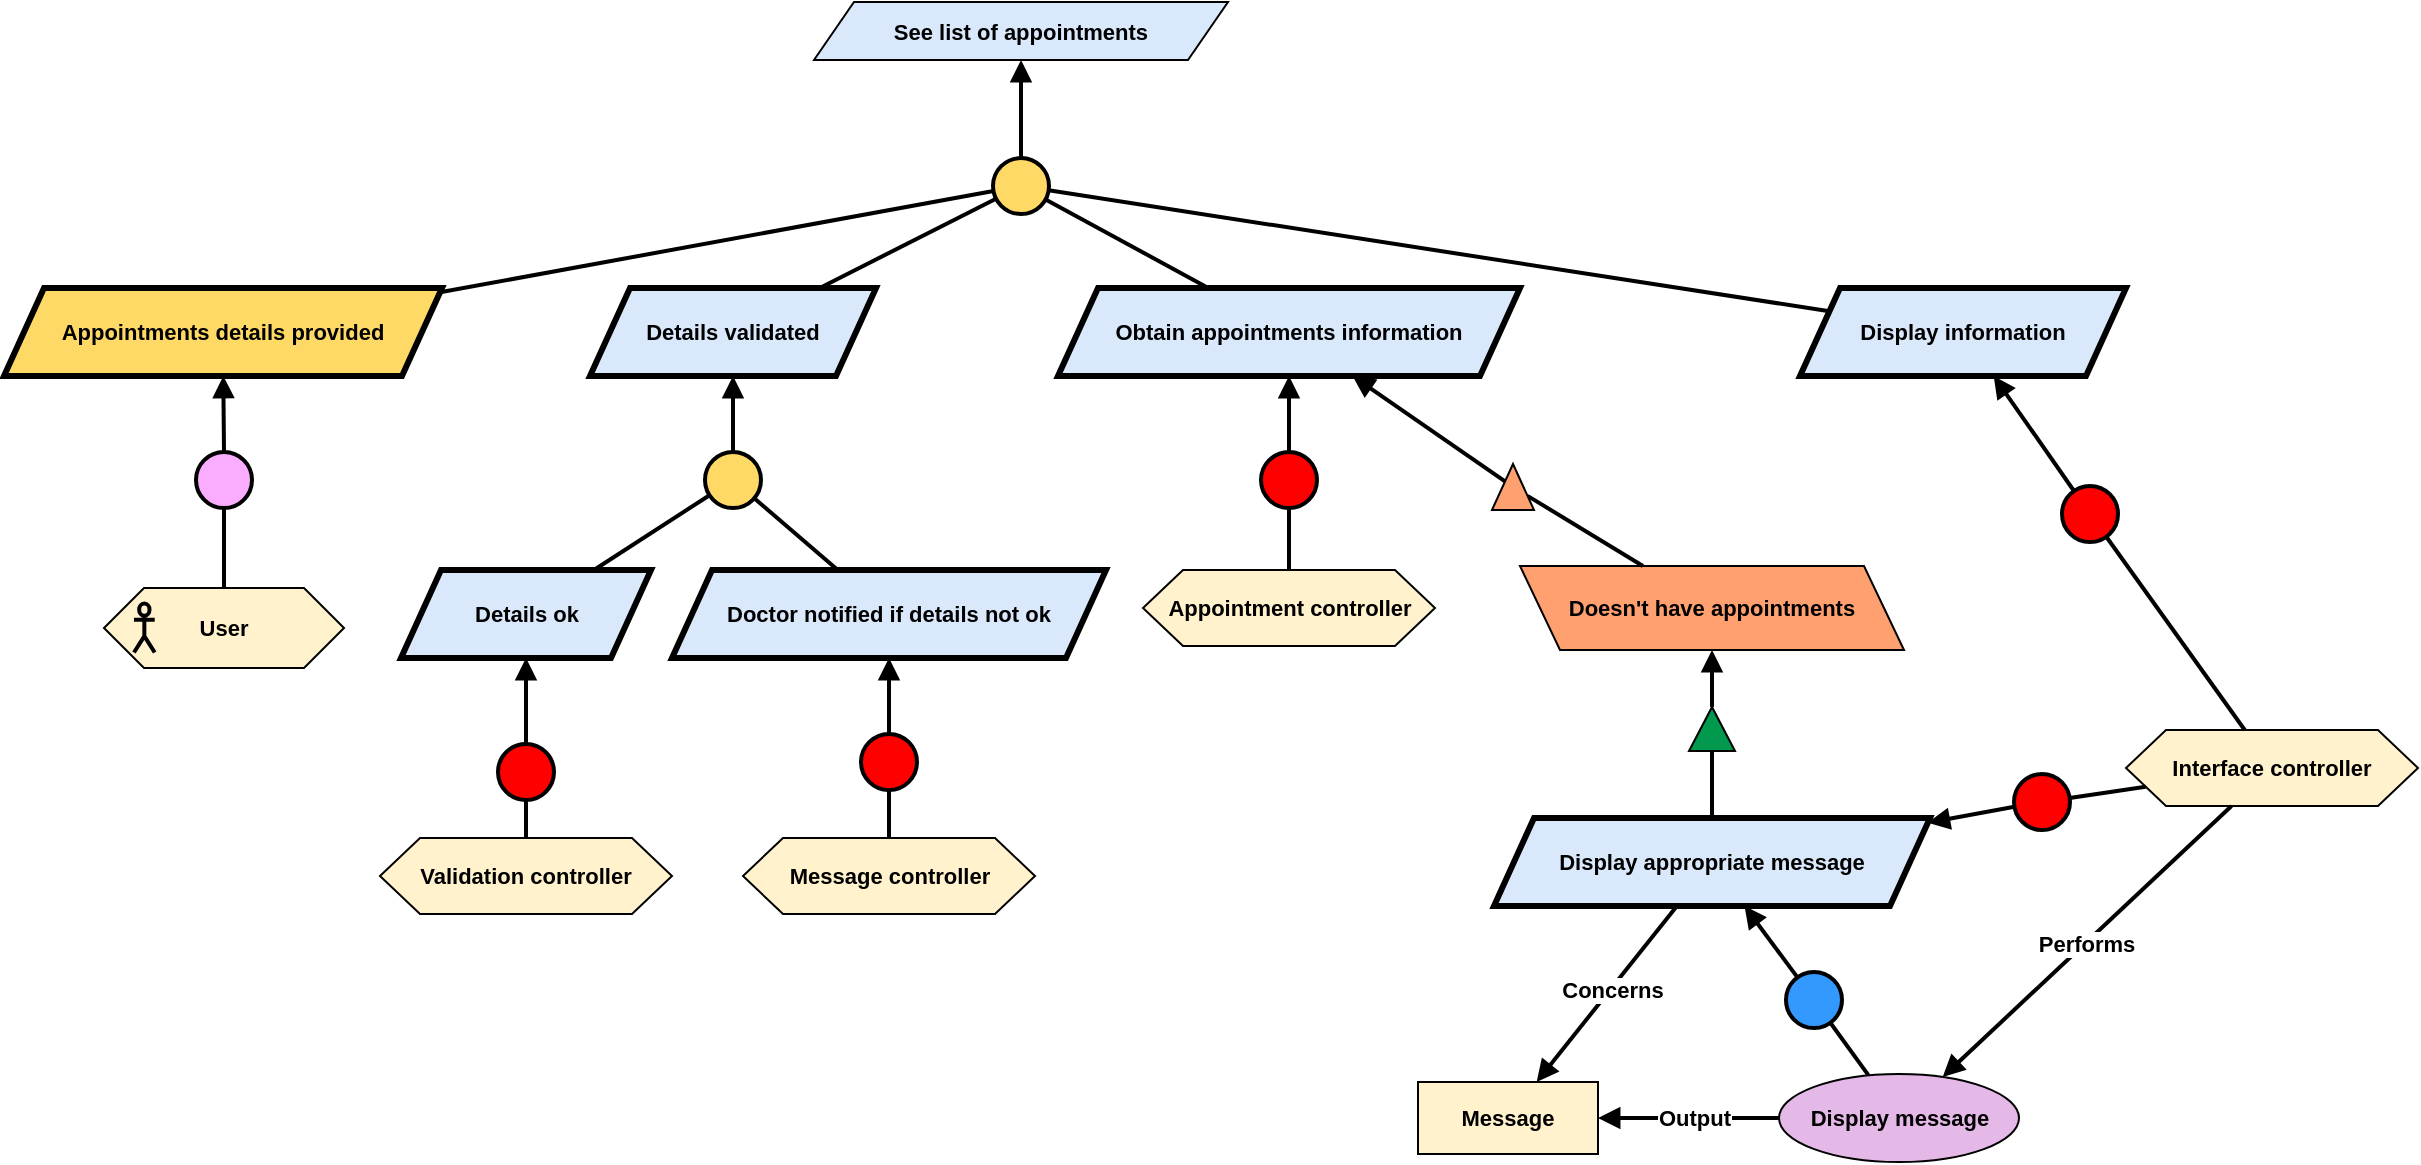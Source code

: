<mxfile version="24.4.4" type="github">
  <diagram name="Page-1" id="GOq0J2rVROoGMqk2-0tV">
    <mxGraphModel dx="3990" dy="365" grid="0" gridSize="10" guides="1" tooltips="1" connect="1" arrows="1" fold="1" page="0" pageScale="1" pageWidth="827" pageHeight="1169" math="0" shadow="0">
      <root>
        <mxCell id="0" />
        <mxCell id="1" parent="0" />
        <mxCell id="a9L5b0YJBNE10wTY4Ymj-1" value="&lt;b&gt;See list of appointments&lt;/b&gt;" style="shape=parallelogram;perimeter=parallelogramPerimeter;whiteSpace=wrap;html=1;fixedSize=1;fillColor=#dae8fc;strokeColor=#000000;fontFamily=Helvetica;fontSize=11;fontColor=default;labelBackgroundColor=none;" parent="1" vertex="1">
          <mxGeometry x="-1683" y="504" width="207" height="29" as="geometry" />
        </mxCell>
        <mxCell id="a9L5b0YJBNE10wTY4Ymj-2" value="" style="ellipse;whiteSpace=wrap;html=1;aspect=fixed;fillColor=#FFD966;strokeWidth=2;" parent="1" vertex="1">
          <mxGeometry x="-1593.5" y="582" width="28" height="28" as="geometry" />
        </mxCell>
        <mxCell id="a9L5b0YJBNE10wTY4Ymj-3" value="" style="endArrow=block;html=1;rounded=0;endFill=1;strokeWidth=2;" parent="1" source="a9L5b0YJBNE10wTY4Ymj-2" target="a9L5b0YJBNE10wTY4Ymj-1" edge="1">
          <mxGeometry width="50" height="50" relative="1" as="geometry">
            <mxPoint x="-1503.815" y="668.972" as="sourcePoint" />
            <mxPoint x="-1691.998" y="556" as="targetPoint" />
          </mxGeometry>
        </mxCell>
        <mxCell id="a9L5b0YJBNE10wTY4Ymj-4" value="" style="endArrow=none;html=1;rounded=0;strokeWidth=2;" parent="1" source="a9L5b0YJBNE10wTY4Ymj-5" target="a9L5b0YJBNE10wTY4Ymj-2" edge="1">
          <mxGeometry width="50" height="50" relative="1" as="geometry">
            <mxPoint x="-1723" y="616" as="sourcePoint" />
            <mxPoint x="-1623.81" y="605" as="targetPoint" />
          </mxGeometry>
        </mxCell>
        <mxCell id="a9L5b0YJBNE10wTY4Ymj-5" value="&lt;b&gt;Appointments details provided&lt;/b&gt;" style="shape=parallelogram;perimeter=parallelogramPerimeter;whiteSpace=wrap;html=1;fixedSize=1;fillColor=#FFD966;strokeColor=#000000;strokeWidth=3;fontFamily=Helvetica;fontSize=11;fontColor=default;labelBackgroundColor=none;" parent="1" vertex="1">
          <mxGeometry x="-2088" y="647" width="219" height="44" as="geometry" />
        </mxCell>
        <mxCell id="a9L5b0YJBNE10wTY4Ymj-7" value="" style="endArrow=none;html=1;rounded=0;strokeWidth=2;" parent="1" source="a9L5b0YJBNE10wTY4Ymj-11" target="a9L5b0YJBNE10wTY4Ymj-2" edge="1">
          <mxGeometry width="50" height="50" relative="1" as="geometry">
            <mxPoint x="-1723.5" y="647" as="sourcePoint" />
            <mxPoint x="-1713" y="558" as="targetPoint" />
          </mxGeometry>
        </mxCell>
        <mxCell id="a9L5b0YJBNE10wTY4Ymj-11" value="&lt;b&gt;Details validated&lt;/b&gt;" style="shape=parallelogram;perimeter=parallelogramPerimeter;whiteSpace=wrap;html=1;fixedSize=1;fillColor=#dae8fc;strokeColor=#000000;strokeWidth=3;fontFamily=Helvetica;fontSize=11;fontColor=default;labelBackgroundColor=none;" parent="1" vertex="1">
          <mxGeometry x="-1795" y="647" width="143" height="44" as="geometry" />
        </mxCell>
        <mxCell id="a9L5b0YJBNE10wTY4Ymj-12" value="" style="ellipse;whiteSpace=wrap;html=1;aspect=fixed;fillColor=#FAADFF;strokeWidth=2;fontFamily=Helvetica;fontSize=11;fontColor=default;labelBackgroundColor=default;" parent="1" vertex="1">
          <mxGeometry x="-1992" y="729" width="28" height="28" as="geometry" />
        </mxCell>
        <mxCell id="a9L5b0YJBNE10wTY4Ymj-13" value="" style="endArrow=block;html=1;rounded=0;endFill=1;strokeWidth=2;strokeColor=default;align=center;verticalAlign=middle;fontFamily=Helvetica;fontSize=11;fontColor=default;labelBackgroundColor=default;" parent="1" source="a9L5b0YJBNE10wTY4Ymj-12" target="a9L5b0YJBNE10wTY4Ymj-5" edge="1">
          <mxGeometry width="50" height="50" relative="1" as="geometry">
            <mxPoint x="-2085.255" y="812.972" as="sourcePoint" />
            <mxPoint x="-1989.371" y="689.0" as="targetPoint" />
          </mxGeometry>
        </mxCell>
        <mxCell id="a9L5b0YJBNE10wTY4Ymj-14" value="" style="endArrow=none;html=1;rounded=0;strokeWidth=2;strokeColor=default;align=center;verticalAlign=middle;fontFamily=Helvetica;fontSize=11;fontColor=default;labelBackgroundColor=default;" parent="1" source="a9L5b0YJBNE10wTY4Ymj-16" target="a9L5b0YJBNE10wTY4Ymj-12" edge="1">
          <mxGeometry width="50" height="50" relative="1" as="geometry">
            <mxPoint x="-1928.606" y="853.5" as="sourcePoint" />
            <mxPoint x="-2043.25" y="809" as="targetPoint" />
            <Array as="points" />
          </mxGeometry>
        </mxCell>
        <mxCell id="a9L5b0YJBNE10wTY4Ymj-15" value="" style="group" parent="1" vertex="1" connectable="0">
          <mxGeometry x="-2038" y="797" width="120" height="40" as="geometry" />
        </mxCell>
        <mxCell id="a9L5b0YJBNE10wTY4Ymj-16" value="&lt;div&gt;&lt;b&gt;User&lt;/b&gt;&lt;/div&gt;" style="shape=hexagon;perimeter=hexagonPerimeter2;whiteSpace=wrap;html=1;fixedSize=1;fillColor=#FFF2CC;fontFamily=Helvetica;fontSize=11;fontColor=default;labelBackgroundColor=none;" parent="a9L5b0YJBNE10wTY4Ymj-15" vertex="1">
          <mxGeometry width="120" height="40" as="geometry" />
        </mxCell>
        <mxCell id="a9L5b0YJBNE10wTY4Ymj-17" value="" style="shape=umlActor;verticalLabelPosition=bottom;verticalAlign=top;html=1;outlineConnect=0;fillColor=none;strokeWidth=2;fontFamily=Helvetica;fontSize=11;fontColor=default;labelBackgroundColor=default;" parent="a9L5b0YJBNE10wTY4Ymj-15" vertex="1">
          <mxGeometry x="14.983" y="7.75" width="10.373" height="24.5" as="geometry" />
        </mxCell>
        <mxCell id="a9L5b0YJBNE10wTY4Ymj-18" value="&lt;div&gt;&lt;b&gt;Validation controller&lt;/b&gt;&lt;/div&gt;" style="shape=hexagon;perimeter=hexagonPerimeter2;whiteSpace=wrap;html=1;fixedSize=1;fillColor=#FFF2CC;fontFamily=Helvetica;fontSize=11;fontColor=default;labelBackgroundColor=none;" parent="1" vertex="1">
          <mxGeometry x="-1900" y="922" width="146" height="38" as="geometry" />
        </mxCell>
        <mxCell id="a9L5b0YJBNE10wTY4Ymj-19" value="" style="ellipse;whiteSpace=wrap;html=1;aspect=fixed;fillColor=#FF0000;strokeWidth=2;" parent="1" vertex="1">
          <mxGeometry x="-1841" y="875" width="28" height="28" as="geometry" />
        </mxCell>
        <mxCell id="a9L5b0YJBNE10wTY4Ymj-20" value="" style="endArrow=block;html=1;rounded=0;endFill=1;strokeWidth=2;" parent="1" source="a9L5b0YJBNE10wTY4Ymj-19" target="a9L5b0YJBNE10wTY4Ymj-33" edge="1">
          <mxGeometry width="50" height="50" relative="1" as="geometry">
            <mxPoint x="-1999.005" y="1020.972" as="sourcePoint" />
            <mxPoint x="-1950.5" y="915" as="targetPoint" />
          </mxGeometry>
        </mxCell>
        <mxCell id="a9L5b0YJBNE10wTY4Ymj-21" value="" style="endArrow=none;html=1;rounded=0;strokeWidth=2;" parent="1" source="a9L5b0YJBNE10wTY4Ymj-18" target="a9L5b0YJBNE10wTY4Ymj-19" edge="1">
          <mxGeometry width="50" height="50" relative="1" as="geometry">
            <mxPoint x="-2000" y="1083" as="sourcePoint" />
            <mxPoint x="-1975" y="1019" as="targetPoint" />
          </mxGeometry>
        </mxCell>
        <mxCell id="a9L5b0YJBNE10wTY4Ymj-27" value="&lt;b&gt;Obtain appointments information&lt;/b&gt;" style="shape=parallelogram;perimeter=parallelogramPerimeter;whiteSpace=wrap;html=1;fixedSize=1;fillColor=#dae8fc;strokeColor=#000000;strokeWidth=3;fontFamily=Helvetica;fontSize=11;fontColor=default;labelBackgroundColor=none;" parent="1" vertex="1">
          <mxGeometry x="-1561" y="647" width="231" height="44" as="geometry" />
        </mxCell>
        <mxCell id="a9L5b0YJBNE10wTY4Ymj-28" value="" style="endArrow=none;html=1;rounded=0;strokeWidth=2;" parent="1" source="a9L5b0YJBNE10wTY4Ymj-27" target="a9L5b0YJBNE10wTY4Ymj-2" edge="1">
          <mxGeometry width="50" height="50" relative="1" as="geometry">
            <mxPoint x="-1714" y="657" as="sourcePoint" />
            <mxPoint x="-1714" y="558" as="targetPoint" />
          </mxGeometry>
        </mxCell>
        <mxCell id="a9L5b0YJBNE10wTY4Ymj-29" value="&lt;div&gt;&lt;b&gt;Appointment controller&lt;/b&gt;&lt;/div&gt;" style="shape=hexagon;perimeter=hexagonPerimeter2;whiteSpace=wrap;html=1;fixedSize=1;fillColor=#FFF2CC;fontFamily=Helvetica;fontSize=11;fontColor=default;labelBackgroundColor=none;" parent="1" vertex="1">
          <mxGeometry x="-1518.5" y="788" width="146" height="38" as="geometry" />
        </mxCell>
        <mxCell id="a9L5b0YJBNE10wTY4Ymj-30" value="" style="ellipse;whiteSpace=wrap;html=1;aspect=fixed;fillColor=#FF0000;strokeWidth=2;" parent="1" vertex="1">
          <mxGeometry x="-1459.5" y="729" width="28" height="28" as="geometry" />
        </mxCell>
        <mxCell id="a9L5b0YJBNE10wTY4Ymj-31" value="" style="endArrow=block;html=1;rounded=0;endFill=1;strokeWidth=2;" parent="1" source="a9L5b0YJBNE10wTY4Ymj-30" target="a9L5b0YJBNE10wTY4Ymj-27" edge="1">
          <mxGeometry width="50" height="50" relative="1" as="geometry">
            <mxPoint x="-1421.005" y="790.972" as="sourcePoint" />
            <mxPoint x="-1425" y="746" as="targetPoint" />
          </mxGeometry>
        </mxCell>
        <mxCell id="a9L5b0YJBNE10wTY4Ymj-32" value="" style="endArrow=none;html=1;rounded=0;strokeWidth=2;" parent="1" source="a9L5b0YJBNE10wTY4Ymj-29" target="a9L5b0YJBNE10wTY4Ymj-30" edge="1">
          <mxGeometry width="50" height="50" relative="1" as="geometry">
            <mxPoint x="-1422" y="853" as="sourcePoint" />
            <mxPoint x="-1397" y="789" as="targetPoint" />
          </mxGeometry>
        </mxCell>
        <mxCell id="a9L5b0YJBNE10wTY4Ymj-33" value="&lt;b&gt;Details ok&lt;/b&gt;" style="shape=parallelogram;perimeter=parallelogramPerimeter;whiteSpace=wrap;html=1;fixedSize=1;fillColor=#dae8fc;strokeColor=#000000;strokeWidth=3;fontFamily=Helvetica;fontSize=11;fontColor=default;labelBackgroundColor=none;" parent="1" vertex="1">
          <mxGeometry x="-1889.5" y="788" width="125" height="44" as="geometry" />
        </mxCell>
        <mxCell id="a9L5b0YJBNE10wTY4Ymj-34" value="&lt;b&gt;Doctor notified if details not ok&lt;/b&gt;" style="shape=parallelogram;perimeter=parallelogramPerimeter;whiteSpace=wrap;html=1;fixedSize=1;fillColor=#dae8fc;strokeColor=#000000;strokeWidth=3;fontFamily=Helvetica;fontSize=11;fontColor=default;labelBackgroundColor=none;" parent="1" vertex="1">
          <mxGeometry x="-1754" y="788" width="217" height="44" as="geometry" />
        </mxCell>
        <mxCell id="a9L5b0YJBNE10wTY4Ymj-35" value="" style="ellipse;whiteSpace=wrap;html=1;aspect=fixed;fillColor=#FFD966;strokeWidth=2;" parent="1" vertex="1">
          <mxGeometry x="-1737.5" y="729" width="28" height="28" as="geometry" />
        </mxCell>
        <mxCell id="a9L5b0YJBNE10wTY4Ymj-36" value="" style="endArrow=block;html=1;rounded=0;endFill=1;strokeWidth=2;" parent="1" source="a9L5b0YJBNE10wTY4Ymj-35" target="a9L5b0YJBNE10wTY4Ymj-11" edge="1">
          <mxGeometry width="50" height="50" relative="1" as="geometry">
            <mxPoint x="-1756.005" y="917.972" as="sourcePoint" />
            <mxPoint x="-1760" y="873" as="targetPoint" />
          </mxGeometry>
        </mxCell>
        <mxCell id="a9L5b0YJBNE10wTY4Ymj-37" value="" style="endArrow=none;html=1;rounded=0;strokeWidth=2;" parent="1" source="a9L5b0YJBNE10wTY4Ymj-33" target="a9L5b0YJBNE10wTY4Ymj-35" edge="1">
          <mxGeometry width="50" height="50" relative="1" as="geometry">
            <mxPoint x="-1759" y="903" as="sourcePoint" />
            <mxPoint x="-1734" y="839" as="targetPoint" />
          </mxGeometry>
        </mxCell>
        <mxCell id="a9L5b0YJBNE10wTY4Ymj-38" value="" style="endArrow=none;html=1;rounded=0;strokeWidth=2;" parent="1" source="a9L5b0YJBNE10wTY4Ymj-34" target="a9L5b0YJBNE10wTY4Ymj-35" edge="1">
          <mxGeometry width="50" height="50" relative="1" as="geometry">
            <mxPoint x="-1851" y="904" as="sourcePoint" />
            <mxPoint x="-1751" y="846" as="targetPoint" />
          </mxGeometry>
        </mxCell>
        <mxCell id="a9L5b0YJBNE10wTY4Ymj-39" value="&lt;div&gt;&lt;b&gt;Message controller&lt;/b&gt;&lt;/div&gt;" style="shape=hexagon;perimeter=hexagonPerimeter2;whiteSpace=wrap;html=1;fixedSize=1;fillColor=#FFF2CC;fontFamily=Helvetica;fontSize=11;fontColor=default;labelBackgroundColor=none;" parent="1" vertex="1">
          <mxGeometry x="-1718.5" y="922" width="146" height="38" as="geometry" />
        </mxCell>
        <mxCell id="a9L5b0YJBNE10wTY4Ymj-40" value="" style="ellipse;whiteSpace=wrap;html=1;aspect=fixed;fillColor=#FF0000;strokeWidth=2;" parent="1" vertex="1">
          <mxGeometry x="-1659.5" y="870" width="28" height="28" as="geometry" />
        </mxCell>
        <mxCell id="a9L5b0YJBNE10wTY4Ymj-41" value="" style="endArrow=block;html=1;rounded=0;endFill=1;strokeWidth=2;" parent="1" source="a9L5b0YJBNE10wTY4Ymj-40" target="a9L5b0YJBNE10wTY4Ymj-34" edge="1">
          <mxGeometry width="50" height="50" relative="1" as="geometry">
            <mxPoint x="-1633.005" y="881.972" as="sourcePoint" />
            <mxPoint x="-1637" y="837" as="targetPoint" />
          </mxGeometry>
        </mxCell>
        <mxCell id="a9L5b0YJBNE10wTY4Ymj-42" value="" style="endArrow=none;html=1;rounded=0;strokeWidth=2;" parent="1" source="a9L5b0YJBNE10wTY4Ymj-39" target="a9L5b0YJBNE10wTY4Ymj-40" edge="1">
          <mxGeometry width="50" height="50" relative="1" as="geometry">
            <mxPoint x="-1634" y="944" as="sourcePoint" />
            <mxPoint x="-1609" y="880" as="targetPoint" />
          </mxGeometry>
        </mxCell>
        <mxCell id="a9L5b0YJBNE10wTY4Ymj-48" value="&lt;b&gt;Display information&lt;/b&gt;" style="shape=parallelogram;perimeter=parallelogramPerimeter;whiteSpace=wrap;html=1;fixedSize=1;fillColor=#dae8fc;strokeColor=#000000;strokeWidth=3;fontFamily=Helvetica;fontSize=11;fontColor=default;labelBackgroundColor=none;" parent="1" vertex="1">
          <mxGeometry x="-1190" y="647" width="163" height="44" as="geometry" />
        </mxCell>
        <mxCell id="a9L5b0YJBNE10wTY4Ymj-49" value="&lt;b&gt;Interface controller&lt;/b&gt;" style="shape=hexagon;perimeter=hexagonPerimeter2;whiteSpace=wrap;html=1;fixedSize=1;fillColor=#FFF2CC;fontFamily=Helvetica;fontSize=11;fontColor=default;labelBackgroundColor=none;" parent="1" vertex="1">
          <mxGeometry x="-1027" y="868" width="146" height="38" as="geometry" />
        </mxCell>
        <mxCell id="a9L5b0YJBNE10wTY4Ymj-50" value="" style="ellipse;whiteSpace=wrap;html=1;aspect=fixed;fillColor=#FF0000;strokeWidth=2;" parent="1" vertex="1">
          <mxGeometry x="-1059" y="746" width="28" height="28" as="geometry" />
        </mxCell>
        <mxCell id="a9L5b0YJBNE10wTY4Ymj-51" value="" style="endArrow=block;html=1;rounded=0;endFill=1;strokeWidth=2;" parent="1" source="a9L5b0YJBNE10wTY4Ymj-50" target="a9L5b0YJBNE10wTY4Ymj-48" edge="1">
          <mxGeometry width="50" height="50" relative="1" as="geometry">
            <mxPoint x="-837.505" y="793.972" as="sourcePoint" />
            <mxPoint x="-861.5" y="694" as="targetPoint" />
          </mxGeometry>
        </mxCell>
        <mxCell id="a9L5b0YJBNE10wTY4Ymj-52" value="" style="endArrow=none;html=1;rounded=0;strokeWidth=2;" parent="1" source="a9L5b0YJBNE10wTY4Ymj-49" target="a9L5b0YJBNE10wTY4Ymj-50" edge="1">
          <mxGeometry width="50" height="50" relative="1" as="geometry">
            <mxPoint x="-912.5" y="860" as="sourcePoint" />
            <mxPoint x="-887.5" y="796" as="targetPoint" />
          </mxGeometry>
        </mxCell>
        <mxCell id="a9L5b0YJBNE10wTY4Ymj-53" value="" style="endArrow=none;html=1;rounded=0;strokeWidth=2;" parent="1" source="a9L5b0YJBNE10wTY4Ymj-48" target="a9L5b0YJBNE10wTY4Ymj-2" edge="1">
          <mxGeometry width="50" height="50" relative="1" as="geometry">
            <mxPoint x="-1124" y="607" as="sourcePoint" />
            <mxPoint x="-1620" y="499" as="targetPoint" />
          </mxGeometry>
        </mxCell>
        <mxCell id="a9L5b0YJBNE10wTY4Ymj-54" value="Doesn&#39;t have appointments" style="shape=parallelogram;perimeter=parallelogramPerimeter;whiteSpace=wrap;html=1;fixedSize=1;fillColor=#FFA070;fontStyle=1;fontFamily=Helvetica;fontSize=11;fontColor=default;labelBackgroundColor=none;flipH=1;flipV=0;" parent="1" vertex="1">
          <mxGeometry x="-1330" y="786" width="192" height="42" as="geometry" />
        </mxCell>
        <mxCell id="a9L5b0YJBNE10wTY4Ymj-55" value="" style="endArrow=block;html=1;rounded=0;endFill=1;strokeWidth=2;" parent="1" source="a9L5b0YJBNE10wTY4Ymj-57" target="a9L5b0YJBNE10wTY4Ymj-27" edge="1">
          <mxGeometry width="50" height="50" relative="1" as="geometry">
            <mxPoint x="-1121" y="705" as="sourcePoint" />
            <mxPoint x="-1299" y="664" as="targetPoint" />
          </mxGeometry>
        </mxCell>
        <mxCell id="a9L5b0YJBNE10wTY4Ymj-56" value="" style="endArrow=none;html=1;rounded=0;strokeWidth=2;" parent="1" source="a9L5b0YJBNE10wTY4Ymj-54" target="a9L5b0YJBNE10wTY4Ymj-57" edge="1">
          <mxGeometry width="50" height="50" relative="1" as="geometry">
            <mxPoint x="-1203" y="771" as="sourcePoint" />
            <mxPoint x="-1020.756" y="594.998" as="targetPoint" />
          </mxGeometry>
        </mxCell>
        <mxCell id="a9L5b0YJBNE10wTY4Ymj-57" value="" style="triangle;whiteSpace=wrap;html=1;rotation=-90;fillColor=#FFA070;strokeColor=default;" parent="1" vertex="1">
          <mxGeometry x="-1345" y="736" width="23" height="21" as="geometry" />
        </mxCell>
        <mxCell id="a9L5b0YJBNE10wTY4Ymj-58" value="" style="endArrow=block;html=1;rounded=0;endFill=1;strokeWidth=2;" parent="1" source="a9L5b0YJBNE10wTY4Ymj-60" target="a9L5b0YJBNE10wTY4Ymj-54" edge="1">
          <mxGeometry width="50" height="50" relative="1" as="geometry">
            <mxPoint x="-1172" y="888" as="sourcePoint" />
            <mxPoint x="-1181" y="856" as="targetPoint" />
          </mxGeometry>
        </mxCell>
        <mxCell id="a9L5b0YJBNE10wTY4Ymj-59" value="" style="endArrow=none;html=1;rounded=0;strokeWidth=2;" parent="1" source="a9L5b0YJBNE10wTY4Ymj-62" target="a9L5b0YJBNE10wTY4Ymj-60" edge="1">
          <mxGeometry width="50" height="50" relative="1" as="geometry">
            <mxPoint x="-1229" y="944" as="sourcePoint" />
            <mxPoint x="-1181.756" y="922.998" as="targetPoint" />
            <Array as="points" />
          </mxGeometry>
        </mxCell>
        <mxCell id="a9L5b0YJBNE10wTY4Ymj-60" value="" style="triangle;whiteSpace=wrap;html=1;rotation=-90;fillColor=#00994D;" parent="1" vertex="1">
          <mxGeometry x="-1245" y="856" width="22" height="23" as="geometry" />
        </mxCell>
        <mxCell id="a9L5b0YJBNE10wTY4Ymj-61" value="&lt;b&gt;Message&lt;/b&gt;" style="rounded=0;whiteSpace=wrap;html=1;fillColor=#FFF2CC;fontFamily=Helvetica;fontSize=11;fontColor=default;labelBackgroundColor=none;" parent="1" vertex="1">
          <mxGeometry x="-1381" y="1044" width="90" height="36" as="geometry" />
        </mxCell>
        <mxCell id="a9L5b0YJBNE10wTY4Ymj-62" value="&lt;b&gt;Display appropriate message&lt;/b&gt;" style="shape=parallelogram;perimeter=parallelogramPerimeter;whiteSpace=wrap;html=1;fixedSize=1;fillColor=#dae8fc;strokeColor=#000000;strokeWidth=3;fontFamily=Helvetica;fontSize=11;fontColor=default;labelBackgroundColor=none;" parent="1" vertex="1">
          <mxGeometry x="-1343" y="912" width="218" height="44" as="geometry" />
        </mxCell>
        <mxCell id="a9L5b0YJBNE10wTY4Ymj-63" value="" style="ellipse;whiteSpace=wrap;html=1;aspect=fixed;fillColor=#3399FF;strokeWidth=2;" parent="1" vertex="1">
          <mxGeometry x="-1197" y="989" width="28" height="28" as="geometry" />
        </mxCell>
        <mxCell id="a9L5b0YJBNE10wTY4Ymj-64" value="" style="endArrow=block;html=1;rounded=0;endFill=1;strokeWidth=2;" parent="1" source="a9L5b0YJBNE10wTY4Ymj-63" target="a9L5b0YJBNE10wTY4Ymj-62" edge="1">
          <mxGeometry width="50" height="50" relative="1" as="geometry">
            <mxPoint x="-1086.005" y="1151.972" as="sourcePoint" />
            <mxPoint x="-1090" y="1107" as="targetPoint" />
          </mxGeometry>
        </mxCell>
        <mxCell id="a9L5b0YJBNE10wTY4Ymj-65" value="" style="endArrow=none;html=1;rounded=0;strokeWidth=2;" parent="1" source="a9L5b0YJBNE10wTY4Ymj-66" target="a9L5b0YJBNE10wTY4Ymj-63" edge="1">
          <mxGeometry width="50" height="50" relative="1" as="geometry">
            <mxPoint x="-1089.5" y="1164" as="sourcePoint" />
            <mxPoint x="-1064.5" y="1100" as="targetPoint" />
          </mxGeometry>
        </mxCell>
        <mxCell id="a9L5b0YJBNE10wTY4Ymj-66" value="&lt;b&gt;Display message&lt;/b&gt;" style="ellipse;whiteSpace=wrap;html=1;fillColor=#E4B9E7;strokeColor=#000000;fontFamily=Helvetica;fontSize=11;fontColor=default;labelBackgroundColor=none;" parent="1" vertex="1">
          <mxGeometry x="-1200.5" y="1040" width="120" height="44" as="geometry" />
        </mxCell>
        <mxCell id="a9L5b0YJBNE10wTY4Ymj-67" value="" style="endArrow=block;html=1;rounded=0;endFill=1;strokeWidth=2;" parent="1" source="a9L5b0YJBNE10wTY4Ymj-66" target="a9L5b0YJBNE10wTY4Ymj-61" edge="1">
          <mxGeometry width="50" height="50" relative="1" as="geometry">
            <mxPoint x="-1186.5" y="1135" as="sourcePoint" />
            <mxPoint x="-1195.5" y="1066" as="targetPoint" />
          </mxGeometry>
        </mxCell>
        <mxCell id="a9L5b0YJBNE10wTY4Ymj-68" value="&lt;b&gt;Output&lt;/b&gt;" style="edgeLabel;html=1;align=center;verticalAlign=middle;resizable=0;points=[];" parent="a9L5b0YJBNE10wTY4Ymj-67" vertex="1" connectable="0">
          <mxGeometry x="-0.054" relative="1" as="geometry">
            <mxPoint as="offset" />
          </mxGeometry>
        </mxCell>
        <mxCell id="a9L5b0YJBNE10wTY4Ymj-69" value="" style="ellipse;whiteSpace=wrap;html=1;aspect=fixed;fillColor=#FF0000;strokeWidth=2;" parent="1" vertex="1">
          <mxGeometry x="-1083" y="890" width="28" height="28" as="geometry" />
        </mxCell>
        <mxCell id="a9L5b0YJBNE10wTY4Ymj-70" value="" style="endArrow=block;html=1;rounded=0;endFill=1;strokeWidth=2;" parent="1" source="a9L5b0YJBNE10wTY4Ymj-69" target="a9L5b0YJBNE10wTY4Ymj-62" edge="1">
          <mxGeometry width="50" height="50" relative="1" as="geometry">
            <mxPoint x="-1083.005" y="1024.972" as="sourcePoint" />
            <mxPoint x="-1087" y="980" as="targetPoint" />
          </mxGeometry>
        </mxCell>
        <mxCell id="a9L5b0YJBNE10wTY4Ymj-71" value="" style="endArrow=none;html=1;rounded=0;strokeWidth=2;" parent="1" source="a9L5b0YJBNE10wTY4Ymj-49" target="a9L5b0YJBNE10wTY4Ymj-69" edge="1">
          <mxGeometry width="50" height="50" relative="1" as="geometry">
            <mxPoint x="-1084" y="1087" as="sourcePoint" />
            <mxPoint x="-1059" y="1023" as="targetPoint" />
          </mxGeometry>
        </mxCell>
        <mxCell id="a9L5b0YJBNE10wTY4Ymj-72" value="" style="endArrow=block;html=1;rounded=0;endFill=1;strokeWidth=2;" parent="1" source="a9L5b0YJBNE10wTY4Ymj-49" target="a9L5b0YJBNE10wTY4Ymj-66" edge="1">
          <mxGeometry width="50" height="50" relative="1" as="geometry">
            <mxPoint x="-1258" y="1189" as="sourcePoint" />
            <mxPoint x="-1267" y="1120" as="targetPoint" />
          </mxGeometry>
        </mxCell>
        <mxCell id="a9L5b0YJBNE10wTY4Ymj-73" value="&lt;b&gt;Performs&lt;/b&gt;" style="edgeLabel;html=1;align=center;verticalAlign=middle;resizable=0;points=[];" parent="a9L5b0YJBNE10wTY4Ymj-72" vertex="1" connectable="0">
          <mxGeometry x="0.008" relative="1" as="geometry">
            <mxPoint as="offset" />
          </mxGeometry>
        </mxCell>
        <mxCell id="a9L5b0YJBNE10wTY4Ymj-74" value="" style="endArrow=block;html=1;rounded=0;endFill=1;strokeWidth=2;" parent="1" source="a9L5b0YJBNE10wTY4Ymj-62" target="a9L5b0YJBNE10wTY4Ymj-61" edge="1">
          <mxGeometry width="50" height="50" relative="1" as="geometry">
            <mxPoint x="-1248" y="1128" as="sourcePoint" />
            <mxPoint x="-1356" y="1096" as="targetPoint" />
          </mxGeometry>
        </mxCell>
        <mxCell id="a9L5b0YJBNE10wTY4Ymj-75" value="&lt;b&gt;Concerns&lt;/b&gt;" style="edgeLabel;html=1;align=center;verticalAlign=middle;resizable=0;points=[];" parent="a9L5b0YJBNE10wTY4Ymj-74" vertex="1" connectable="0">
          <mxGeometry x="-0.054" relative="1" as="geometry">
            <mxPoint as="offset" />
          </mxGeometry>
        </mxCell>
      </root>
    </mxGraphModel>
  </diagram>
</mxfile>
